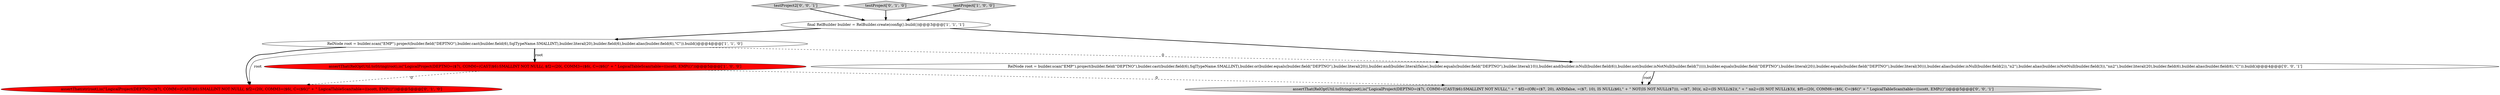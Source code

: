 digraph {
4 [style = filled, label = "assertThat(str(root),is(\"LogicalProject(DEPTNO=($7(, COMM=(CAST($6):SMALLINT NOT NULL(, $f2=(20(, COMM3=($6(, C=($6()\" + \" LogicalTableScan(table=((scott, EMP(()\"))@@@5@@@['0', '1', '0']", fillcolor = red, shape = ellipse image = "AAA1AAABBB2BBB"];
6 [style = filled, label = "testProject2['0', '0', '1']", fillcolor = lightgray, shape = diamond image = "AAA0AAABBB3BBB"];
5 [style = filled, label = "testProject['0', '1', '0']", fillcolor = lightgray, shape = diamond image = "AAA0AAABBB2BBB"];
1 [style = filled, label = "final RelBuilder builder = RelBuilder.create(config().build())@@@3@@@['1', '1', '1']", fillcolor = white, shape = ellipse image = "AAA0AAABBB1BBB"];
7 [style = filled, label = "RelNode root = builder.scan(\"EMP\").project(builder.field(\"DEPTNO\"),builder.cast(builder.field(6),SqlTypeName.SMALLINT),builder.or(builder.equals(builder.field(\"DEPTNO\"),builder.literal(20)),builder.and(builder.literal(false),builder.equals(builder.field(\"DEPTNO\"),builder.literal(10)),builder.and(builder.isNull(builder.field(6)),builder.not(builder.isNotNull(builder.field(7))))),builder.equals(builder.field(\"DEPTNO\"),builder.literal(20)),builder.equals(builder.field(\"DEPTNO\"),builder.literal(30))),builder.alias(builder.isNull(builder.field(2)),\"n2\"),builder.alias(builder.isNotNull(builder.field(3)),\"nn2\"),builder.literal(20),builder.field(6),builder.alias(builder.field(6),\"C\")).build()@@@4@@@['0', '0', '1']", fillcolor = white, shape = ellipse image = "AAA0AAABBB3BBB"];
3 [style = filled, label = "RelNode root = builder.scan(\"EMP\").project(builder.field(\"DEPTNO\"),builder.cast(builder.field(6),SqlTypeName.SMALLINT),builder.literal(20),builder.field(6),builder.alias(builder.field(6),\"C\")).build()@@@4@@@['1', '1', '0']", fillcolor = white, shape = ellipse image = "AAA0AAABBB1BBB"];
8 [style = filled, label = "assertThat(RelOptUtil.toString(root),is(\"LogicalProject(DEPTNO=($7(, COMM=(CAST($6):SMALLINT NOT NULL(,\" + \" $f2=(OR(=($7, 20), AND(false, =($7, 10), IS NULL($6),\" + \" NOT(IS NOT NULL($7))), =($7, 30))(, n2=(IS NULL($2)(,\" + \" nn2=(IS NOT NULL($3)(, $f5=(20(, COMM6=($6(, C=($6()\" + \" LogicalTableScan(table=((scott, EMP(()\"))@@@5@@@['0', '0', '1']", fillcolor = lightgray, shape = ellipse image = "AAA0AAABBB3BBB"];
0 [style = filled, label = "testProject['1', '0', '0']", fillcolor = lightgray, shape = diamond image = "AAA0AAABBB1BBB"];
2 [style = filled, label = "assertThat(RelOptUtil.toString(root),is(\"LogicalProject(DEPTNO=($7(, COMM=(CAST($6):SMALLINT NOT NULL(, $f2=(20(, COMM3=($6(, C=($6()\" + \" LogicalTableScan(table=((scott, EMP(()\"))@@@5@@@['1', '0', '0']", fillcolor = red, shape = ellipse image = "AAA1AAABBB1BBB"];
1->3 [style = bold, label=""];
6->1 [style = bold, label=""];
5->1 [style = bold, label=""];
3->4 [style = solid, label="root"];
7->8 [style = solid, label="root"];
3->2 [style = bold, label=""];
3->2 [style = solid, label="root"];
7->8 [style = bold, label=""];
3->7 [style = dashed, label="0"];
3->4 [style = bold, label=""];
0->1 [style = bold, label=""];
1->7 [style = bold, label=""];
2->8 [style = dashed, label="0"];
2->4 [style = dashed, label="0"];
}
